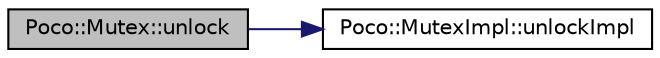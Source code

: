 digraph "Poco::Mutex::unlock"
{
 // LATEX_PDF_SIZE
  edge [fontname="Helvetica",fontsize="10",labelfontname="Helvetica",labelfontsize="10"];
  node [fontname="Helvetica",fontsize="10",shape=record];
  rankdir="LR";
  Node1 [label="Poco::Mutex::unlock",height=0.2,width=0.4,color="black", fillcolor="grey75", style="filled", fontcolor="black",tooltip=" "];
  Node1 -> Node2 [color="midnightblue",fontsize="10",style="solid",fontname="Helvetica"];
  Node2 [label="Poco::MutexImpl::unlockImpl",height=0.2,width=0.4,color="black", fillcolor="white", style="filled",URL="$classPoco_1_1MutexImpl.html#ae6c2b2db1b69a8184debbb95bd32775e",tooltip=" "];
}
